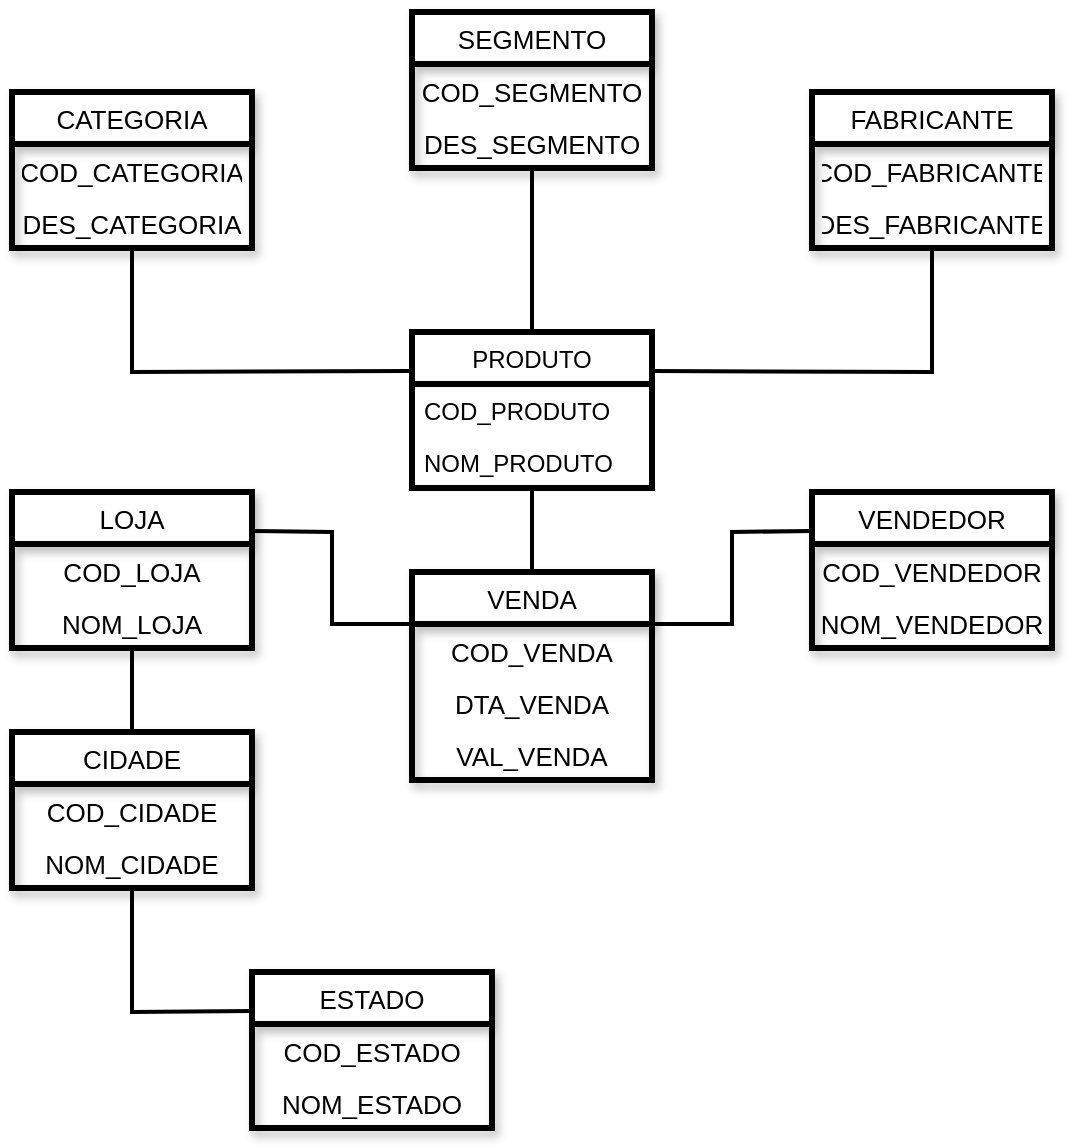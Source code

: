<mxfile version="20.2.8" type="onedrive"><diagram id="bN683o6Rs52adWZcnFnK" name="Página-1"><mxGraphModel grid="1" page="1" gridSize="10" guides="1" tooltips="1" connect="1" arrows="1" fold="1" pageScale="1" pageWidth="827" pageHeight="1169" math="0" shadow="0"><root><mxCell id="0"/><mxCell id="1" parent="0"/><mxCell id="eZqOUMF7jIlDaXe4L1hW-1" value="PRODUTO" style="swimlane;fontStyle=0;childLayout=stackLayout;horizontal=1;startSize=26;fillColor=none;horizontalStack=0;resizeParent=1;resizeParentMax=0;resizeLast=0;collapsible=1;marginBottom=0;strokeWidth=3;" vertex="1" parent="1"><mxGeometry x="320" y="280" width="120" height="78" as="geometry"/></mxCell><mxCell id="eZqOUMF7jIlDaXe4L1hW-3" value="COD_PRODUTO" style="text;strokeColor=none;fillColor=none;align=left;verticalAlign=top;spacingLeft=4;spacingRight=4;overflow=hidden;rotatable=0;points=[[0,0.5],[1,0.5]];portConstraint=eastwest;strokeWidth=3;" vertex="1" parent="eZqOUMF7jIlDaXe4L1hW-1"><mxGeometry y="26" width="120" height="26" as="geometry"/></mxCell><mxCell id="eZqOUMF7jIlDaXe4L1hW-2" value="NOM_PRODUTO    " style="text;strokeColor=none;fillColor=none;align=left;verticalAlign=top;spacingLeft=4;spacingRight=4;overflow=hidden;rotatable=0;points=[[0,0.5],[1,0.5]];portConstraint=eastwest;strokeWidth=3;" vertex="1" parent="eZqOUMF7jIlDaXe4L1hW-1"><mxGeometry y="52" width="120" height="26" as="geometry"/></mxCell><mxCell id="zWTMJ8qQ9vEhWfDH86Dp-1" value="CATEGORIA" style="swimlane;fontStyle=0;childLayout=stackLayout;horizontal=1;startSize=26;horizontalStack=0;resizeParent=1;resizeParentMax=0;resizeLast=0;collapsible=1;marginBottom=0;strokeWidth=3;fontSize=13;align=center;shadow=1;sketch=0;labelBorderColor=none;" vertex="1" parent="1"><mxGeometry x="120" y="160" width="120" height="78" as="geometry"/></mxCell><mxCell id="zWTMJ8qQ9vEhWfDH86Dp-2" value="COD_CATEGORIA" style="text;align=center;verticalAlign=top;spacingLeft=4;spacingRight=4;overflow=hidden;rotatable=0;points=[[0,0.5],[1,0.5]];portConstraint=eastwest;strokeWidth=3;fontSize=13;fontStyle=0;shadow=1;sketch=0;labelBorderColor=none;" vertex="1" parent="zWTMJ8qQ9vEhWfDH86Dp-1"><mxGeometry y="26" width="120" height="26" as="geometry"/></mxCell><mxCell id="zWTMJ8qQ9vEhWfDH86Dp-3" value="DES_CATEGORIA" style="text;align=center;verticalAlign=top;spacingLeft=4;spacingRight=4;overflow=hidden;rotatable=0;points=[[0,0.5],[1,0.5]];portConstraint=eastwest;strokeWidth=3;fontSize=13;fontStyle=0;shadow=1;sketch=0;labelBorderColor=none;" vertex="1" parent="zWTMJ8qQ9vEhWfDH86Dp-1"><mxGeometry y="52" width="120" height="26" as="geometry"/></mxCell><mxCell id="zWTMJ8qQ9vEhWfDH86Dp-4" value="SEGMENTO" style="swimlane;fontStyle=0;childLayout=stackLayout;horizontal=1;startSize=26;horizontalStack=0;resizeParent=1;resizeParentMax=0;resizeLast=0;collapsible=1;marginBottom=0;strokeWidth=3;fontSize=13;align=center;shadow=1;sketch=0;labelBorderColor=none;" vertex="1" parent="1"><mxGeometry x="320" y="120" width="120" height="78" as="geometry"/></mxCell><mxCell id="zWTMJ8qQ9vEhWfDH86Dp-5" value="COD_SEGMENTO&#10;" style="text;align=center;verticalAlign=top;spacingLeft=4;spacingRight=4;overflow=hidden;rotatable=0;points=[[0,0.5],[1,0.5]];portConstraint=eastwest;strokeWidth=3;fontSize=13;fontStyle=0;shadow=1;sketch=0;labelBorderColor=none;" vertex="1" parent="zWTMJ8qQ9vEhWfDH86Dp-4"><mxGeometry y="26" width="120" height="26" as="geometry"/></mxCell><mxCell id="zWTMJ8qQ9vEhWfDH86Dp-6" value="DES_SEGMENTO" style="text;align=center;verticalAlign=top;spacingLeft=4;spacingRight=4;overflow=hidden;rotatable=0;points=[[0,0.5],[1,0.5]];portConstraint=eastwest;strokeWidth=3;fontSize=13;fontStyle=0;shadow=1;sketch=0;labelBorderColor=none;" vertex="1" parent="zWTMJ8qQ9vEhWfDH86Dp-4"><mxGeometry y="52" width="120" height="26" as="geometry"/></mxCell><mxCell id="zWTMJ8qQ9vEhWfDH86Dp-7" value="FABRICANTE" style="swimlane;fontStyle=0;childLayout=stackLayout;horizontal=1;startSize=26;horizontalStack=0;resizeParent=1;resizeParentMax=0;resizeLast=0;collapsible=1;marginBottom=0;strokeWidth=3;fontSize=13;align=center;shadow=1;sketch=0;labelBorderColor=none;" vertex="1" parent="1"><mxGeometry x="520" y="160" width="120" height="78" as="geometry"/></mxCell><mxCell id="zWTMJ8qQ9vEhWfDH86Dp-8" value="COD_FABRICANTE" style="text;align=center;verticalAlign=top;spacingLeft=4;spacingRight=4;overflow=hidden;rotatable=0;points=[[0,0.5],[1,0.5]];portConstraint=eastwest;strokeWidth=3;fontSize=13;fontStyle=0;shadow=1;sketch=0;labelBorderColor=none;" vertex="1" parent="zWTMJ8qQ9vEhWfDH86Dp-7"><mxGeometry y="26" width="120" height="26" as="geometry"/></mxCell><mxCell id="zWTMJ8qQ9vEhWfDH86Dp-9" value="DES_FABRICANTE" style="text;align=center;verticalAlign=top;spacingLeft=4;spacingRight=4;overflow=hidden;rotatable=0;points=[[0,0.5],[1,0.5]];portConstraint=eastwest;strokeWidth=3;fontSize=13;fontStyle=0;shadow=1;sketch=0;labelBorderColor=none;" vertex="1" parent="zWTMJ8qQ9vEhWfDH86Dp-7"><mxGeometry y="52" width="120" height="26" as="geometry"/></mxCell><mxCell id="zWTMJ8qQ9vEhWfDH86Dp-10" value="" style="endArrow=none;html=1;rounded=0;entryX=0;entryY=0.25;entryDx=0;entryDy=0;exitX=0.5;exitY=1;exitDx=0;exitDy=0;strokeWidth=2;" edge="1" parent="1" source="zWTMJ8qQ9vEhWfDH86Dp-1" target="eZqOUMF7jIlDaXe4L1hW-1"><mxGeometry width="50" height="50" relative="1" as="geometry"><mxPoint x="190" y="330" as="sourcePoint"/><mxPoint x="240" y="280" as="targetPoint"/><Array as="points"><mxPoint x="180" y="300"/></Array></mxGeometry></mxCell><mxCell id="zWTMJ8qQ9vEhWfDH86Dp-11" value="" style="endArrow=none;html=1;rounded=0;exitX=0.5;exitY=0;exitDx=0;exitDy=0;entryX=0.5;entryY=1;entryDx=0;entryDy=0;strokeWidth=2;" edge="1" parent="1" source="eZqOUMF7jIlDaXe4L1hW-1" target="zWTMJ8qQ9vEhWfDH86Dp-4"><mxGeometry width="50" height="50" relative="1" as="geometry"><mxPoint x="380" y="440" as="sourcePoint"/><mxPoint x="430" y="390" as="targetPoint"/></mxGeometry></mxCell><mxCell id="zWTMJ8qQ9vEhWfDH86Dp-12" value="" style="endArrow=none;html=1;rounded=0;exitX=1;exitY=0.25;exitDx=0;exitDy=0;entryX=0.5;entryY=1;entryDx=0;entryDy=0;strokeWidth=2;" edge="1" parent="1" source="eZqOUMF7jIlDaXe4L1hW-1" target="zWTMJ8qQ9vEhWfDH86Dp-7"><mxGeometry width="50" height="50" relative="1" as="geometry"><mxPoint x="380" y="440" as="sourcePoint"/><mxPoint x="430" y="390" as="targetPoint"/><Array as="points"><mxPoint x="580" y="300"/></Array></mxGeometry></mxCell><mxCell id="zWTMJ8qQ9vEhWfDH86Dp-13" value="LOJA" style="swimlane;fontStyle=0;childLayout=stackLayout;horizontal=1;startSize=26;horizontalStack=0;resizeParent=1;resizeParentMax=0;resizeLast=0;collapsible=1;marginBottom=0;strokeWidth=3;fontSize=13;align=center;shadow=1;sketch=0;labelBorderColor=none;" vertex="1" parent="1"><mxGeometry x="120" y="360" width="120" height="78" as="geometry"/></mxCell><mxCell id="zWTMJ8qQ9vEhWfDH86Dp-14" value="COD_LOJA" style="text;align=center;verticalAlign=top;spacingLeft=4;spacingRight=4;overflow=hidden;rotatable=0;points=[[0,0.5],[1,0.5]];portConstraint=eastwest;strokeWidth=3;fontSize=13;fontStyle=0;shadow=1;sketch=0;labelBorderColor=none;" vertex="1" parent="zWTMJ8qQ9vEhWfDH86Dp-13"><mxGeometry y="26" width="120" height="26" as="geometry"/></mxCell><mxCell id="zWTMJ8qQ9vEhWfDH86Dp-15" value="NOM_LOJA" style="text;align=center;verticalAlign=top;spacingLeft=4;spacingRight=4;overflow=hidden;rotatable=0;points=[[0,0.5],[1,0.5]];portConstraint=eastwest;strokeWidth=3;fontSize=13;fontStyle=0;shadow=1;sketch=0;labelBorderColor=none;" vertex="1" parent="zWTMJ8qQ9vEhWfDH86Dp-13"><mxGeometry y="52" width="120" height="26" as="geometry"/></mxCell><mxCell id="zWTMJ8qQ9vEhWfDH86Dp-16" value="CIDADE" style="swimlane;fontStyle=0;childLayout=stackLayout;horizontal=1;startSize=26;horizontalStack=0;resizeParent=1;resizeParentMax=0;resizeLast=0;collapsible=1;marginBottom=0;strokeWidth=3;fontSize=13;align=center;shadow=1;sketch=0;labelBorderColor=none;" vertex="1" parent="1"><mxGeometry x="120" y="480" width="120" height="78" as="geometry"/></mxCell><mxCell id="zWTMJ8qQ9vEhWfDH86Dp-17" value="COD_CIDADE" style="text;align=center;verticalAlign=top;spacingLeft=4;spacingRight=4;overflow=hidden;rotatable=0;points=[[0,0.5],[1,0.5]];portConstraint=eastwest;strokeWidth=3;fontSize=13;fontStyle=0;shadow=1;sketch=0;labelBorderColor=none;" vertex="1" parent="zWTMJ8qQ9vEhWfDH86Dp-16"><mxGeometry y="26" width="120" height="26" as="geometry"/></mxCell><mxCell id="zWTMJ8qQ9vEhWfDH86Dp-18" value="NOM_CIDADE" style="text;align=center;verticalAlign=top;spacingLeft=4;spacingRight=4;overflow=hidden;rotatable=0;points=[[0,0.5],[1,0.5]];portConstraint=eastwest;strokeWidth=3;fontSize=13;fontStyle=0;shadow=1;sketch=0;labelBorderColor=none;" vertex="1" parent="zWTMJ8qQ9vEhWfDH86Dp-16"><mxGeometry y="52" width="120" height="26" as="geometry"/></mxCell><mxCell id="zWTMJ8qQ9vEhWfDH86Dp-19" value="ESTADO" style="swimlane;fontStyle=0;childLayout=stackLayout;horizontal=1;startSize=26;horizontalStack=0;resizeParent=1;resizeParentMax=0;resizeLast=0;collapsible=1;marginBottom=0;strokeWidth=3;fontSize=13;align=center;shadow=1;sketch=0;labelBorderColor=none;" vertex="1" parent="1"><mxGeometry x="240" y="600" width="120" height="78" as="geometry"/></mxCell><mxCell id="zWTMJ8qQ9vEhWfDH86Dp-20" value="COD_ESTADO" style="text;align=center;verticalAlign=top;spacingLeft=4;spacingRight=4;overflow=hidden;rotatable=0;points=[[0,0.5],[1,0.5]];portConstraint=eastwest;strokeWidth=3;fontSize=13;fontStyle=0;shadow=1;sketch=0;labelBorderColor=none;" vertex="1" parent="zWTMJ8qQ9vEhWfDH86Dp-19"><mxGeometry y="26" width="120" height="26" as="geometry"/></mxCell><mxCell id="zWTMJ8qQ9vEhWfDH86Dp-21" value="NOM_ESTADO&#10;" style="text;align=center;verticalAlign=top;spacingLeft=4;spacingRight=4;overflow=hidden;rotatable=0;points=[[0,0.5],[1,0.5]];portConstraint=eastwest;strokeWidth=3;fontSize=13;fontStyle=0;shadow=1;sketch=0;labelBorderColor=none;" vertex="1" parent="zWTMJ8qQ9vEhWfDH86Dp-19"><mxGeometry y="52" width="120" height="26" as="geometry"/></mxCell><mxCell id="zWTMJ8qQ9vEhWfDH86Dp-22" value="" style="endArrow=none;html=1;rounded=0;strokeWidth=2;exitX=0;exitY=0.25;exitDx=0;exitDy=0;entryX=0.5;entryY=1;entryDx=0;entryDy=0;" edge="1" parent="1" source="zWTMJ8qQ9vEhWfDH86Dp-19" target="zWTMJ8qQ9vEhWfDH86Dp-16"><mxGeometry width="50" height="50" relative="1" as="geometry"><mxPoint x="140" y="510" as="sourcePoint"/><mxPoint x="190" y="460" as="targetPoint"/><Array as="points"><mxPoint x="180" y="620"/></Array></mxGeometry></mxCell><mxCell id="zWTMJ8qQ9vEhWfDH86Dp-23" value="" style="endArrow=none;html=1;rounded=0;strokeWidth=2;exitX=0.5;exitY=0;exitDx=0;exitDy=0;entryX=0.5;entryY=1;entryDx=0;entryDy=0;" edge="1" parent="1" source="zWTMJ8qQ9vEhWfDH86Dp-16" target="zWTMJ8qQ9vEhWfDH86Dp-13"><mxGeometry width="50" height="50" relative="1" as="geometry"><mxPoint x="140" y="520" as="sourcePoint"/><mxPoint x="40" y="430" as="targetPoint"/></mxGeometry></mxCell><mxCell id="zWTMJ8qQ9vEhWfDH86Dp-24" value="" style="endArrow=none;html=1;rounded=0;strokeWidth=2;entryX=0.5;entryY=1;entryDx=0;entryDy=0;exitX=0.5;exitY=0;exitDx=0;exitDy=0;" edge="1" parent="1" source="zWTMJ8qQ9vEhWfDH86Dp-29" target="eZqOUMF7jIlDaXe4L1hW-1"><mxGeometry width="50" height="50" relative="1" as="geometry"><mxPoint x="380" y="380" as="sourcePoint"/><mxPoint x="430" y="470" as="targetPoint"/></mxGeometry></mxCell><mxCell id="zWTMJ8qQ9vEhWfDH86Dp-26" value="VENDEDOR" style="swimlane;fontStyle=0;childLayout=stackLayout;horizontal=1;startSize=26;horizontalStack=0;resizeParent=1;resizeParentMax=0;resizeLast=0;collapsible=1;marginBottom=0;strokeWidth=3;fontSize=13;align=center;shadow=1;sketch=0;labelBorderColor=none;" vertex="1" parent="1"><mxGeometry x="520" y="360" width="120" height="78" as="geometry"/></mxCell><mxCell id="zWTMJ8qQ9vEhWfDH86Dp-27" value="COD_VENDEDOR" style="text;align=center;verticalAlign=top;spacingLeft=4;spacingRight=4;overflow=hidden;rotatable=0;points=[[0,0.5],[1,0.5]];portConstraint=eastwest;strokeWidth=3;fontSize=13;fontStyle=0;shadow=1;sketch=0;labelBorderColor=none;" vertex="1" parent="zWTMJ8qQ9vEhWfDH86Dp-26"><mxGeometry y="26" width="120" height="26" as="geometry"/></mxCell><mxCell id="zWTMJ8qQ9vEhWfDH86Dp-28" value="NOM_VENDEDOR" style="text;align=center;verticalAlign=top;spacingLeft=4;spacingRight=4;overflow=hidden;rotatable=0;points=[[0,0.5],[1,0.5]];portConstraint=eastwest;strokeWidth=3;fontSize=13;fontStyle=0;shadow=1;sketch=0;labelBorderColor=none;" vertex="1" parent="zWTMJ8qQ9vEhWfDH86Dp-26"><mxGeometry y="52" width="120" height="26" as="geometry"/></mxCell><mxCell id="zWTMJ8qQ9vEhWfDH86Dp-29" value="VENDA" style="swimlane;fontStyle=0;childLayout=stackLayout;horizontal=1;startSize=26;horizontalStack=0;resizeParent=1;resizeParentMax=0;resizeLast=0;collapsible=1;marginBottom=0;strokeWidth=3;fontSize=13;align=center;shadow=1;sketch=0;labelBorderColor=none;" vertex="1" parent="1"><mxGeometry x="320" y="400" width="120" height="104" as="geometry"/></mxCell><mxCell id="zWTMJ8qQ9vEhWfDH86Dp-30" value="COD_VENDA" style="text;align=center;verticalAlign=top;spacingLeft=4;spacingRight=4;overflow=hidden;rotatable=0;points=[[0,0.5],[1,0.5]];portConstraint=eastwest;strokeWidth=3;fontSize=13;fontStyle=0;shadow=1;sketch=0;labelBorderColor=none;" vertex="1" parent="zWTMJ8qQ9vEhWfDH86Dp-29"><mxGeometry y="26" width="120" height="26" as="geometry"/></mxCell><mxCell id="zWTMJ8qQ9vEhWfDH86Dp-31" value="DTA_VENDA" style="text;align=center;verticalAlign=top;spacingLeft=4;spacingRight=4;overflow=hidden;rotatable=0;points=[[0,0.5],[1,0.5]];portConstraint=eastwest;strokeWidth=3;fontSize=13;fontStyle=0;shadow=1;sketch=0;labelBorderColor=none;" vertex="1" parent="zWTMJ8qQ9vEhWfDH86Dp-29"><mxGeometry y="52" width="120" height="26" as="geometry"/></mxCell><mxCell id="zWTMJ8qQ9vEhWfDH86Dp-32" value="VAL_VENDA" style="text;align=center;verticalAlign=top;spacingLeft=4;spacingRight=4;overflow=hidden;rotatable=0;points=[[0,0.5],[1,0.5]];portConstraint=eastwest;strokeWidth=3;fontSize=13;fontStyle=0;shadow=1;sketch=0;labelBorderColor=none;" vertex="1" parent="zWTMJ8qQ9vEhWfDH86Dp-29"><mxGeometry y="78" width="120" height="26" as="geometry"/></mxCell><mxCell id="zWTMJ8qQ9vEhWfDH86Dp-33" value="" style="endArrow=none;html=1;rounded=0;strokeWidth=2;entryX=1;entryY=0.25;entryDx=0;entryDy=0;exitX=0;exitY=0.25;exitDx=0;exitDy=0;" edge="1" parent="1" source="zWTMJ8qQ9vEhWfDH86Dp-26" target="zWTMJ8qQ9vEhWfDH86Dp-29"><mxGeometry width="50" height="50" relative="1" as="geometry"><mxPoint x="510" y="360" as="sourcePoint"/><mxPoint x="460" y="420" as="targetPoint"/><Array as="points"><mxPoint x="480" y="380"/><mxPoint x="480" y="426"/></Array></mxGeometry></mxCell><mxCell id="zWTMJ8qQ9vEhWfDH86Dp-34" value="" style="endArrow=none;html=1;rounded=0;strokeWidth=2;exitX=1;exitY=0.25;exitDx=0;exitDy=0;entryX=0;entryY=0.25;entryDx=0;entryDy=0;" edge="1" parent="1" source="zWTMJ8qQ9vEhWfDH86Dp-13" target="zWTMJ8qQ9vEhWfDH86Dp-29"><mxGeometry width="50" height="50" relative="1" as="geometry"><mxPoint x="360" y="420" as="sourcePoint"/><mxPoint x="410" y="370" as="targetPoint"/><Array as="points"><mxPoint x="280" y="380"/><mxPoint x="280" y="426"/></Array></mxGeometry></mxCell></root></mxGraphModel></diagram></mxfile>